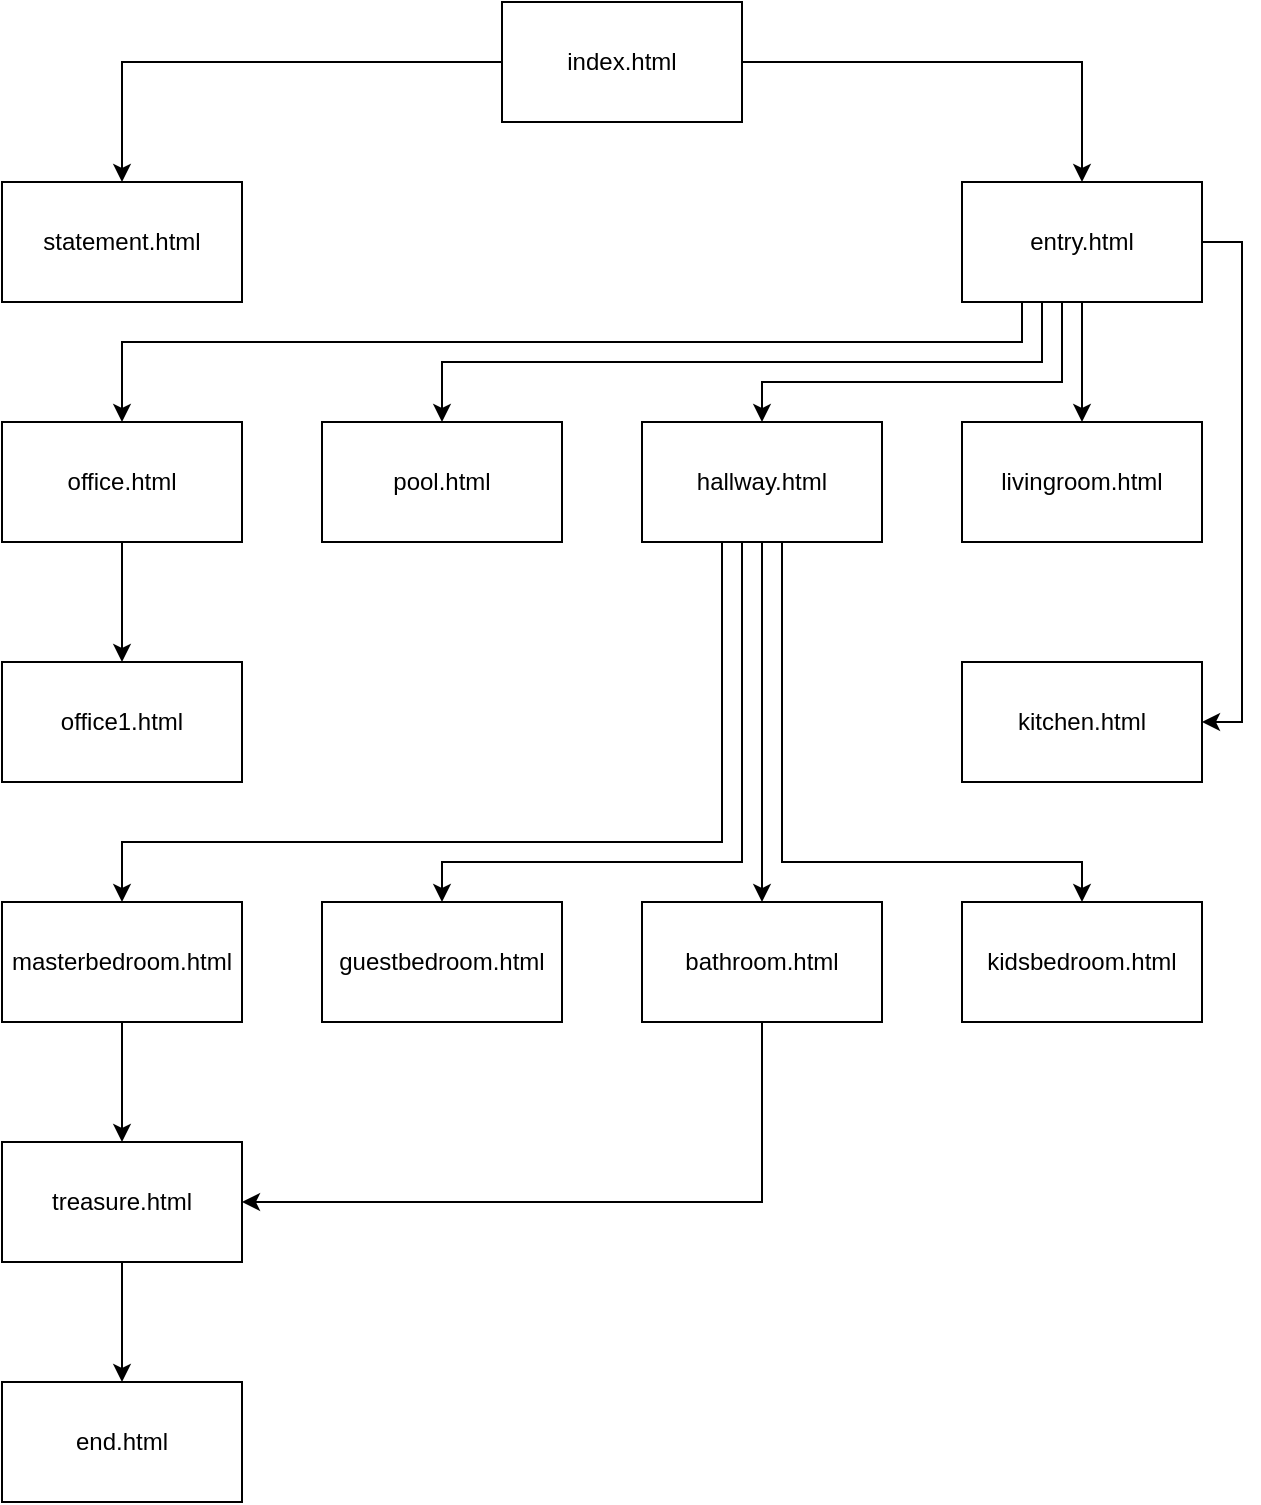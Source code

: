 <mxfile version="15.8.9" type="device"><diagram id="2zeWBlVpkMo3U-dJdn7z" name="Page-1"><mxGraphModel dx="1278" dy="531" grid="1" gridSize="10" guides="1" tooltips="1" connect="1" arrows="1" fold="1" page="1" pageScale="1" pageWidth="850" pageHeight="1100" math="0" shadow="0"><root><mxCell id="0"/><mxCell id="1" parent="0"/><mxCell id="pQ06TEBNmVi-OJxomOFi-3" style="edgeStyle=orthogonalEdgeStyle;rounded=0;orthogonalLoop=1;jettySize=auto;html=1;entryX=0.5;entryY=0;entryDx=0;entryDy=0;" edge="1" parent="1" source="pQ06TEBNmVi-OJxomOFi-1" target="pQ06TEBNmVi-OJxomOFi-2"><mxGeometry relative="1" as="geometry"/></mxCell><mxCell id="pQ06TEBNmVi-OJxomOFi-5" style="edgeStyle=orthogonalEdgeStyle;rounded=0;orthogonalLoop=1;jettySize=auto;html=1;entryX=0.5;entryY=0;entryDx=0;entryDy=0;" edge="1" parent="1" source="pQ06TEBNmVi-OJxomOFi-1" target="pQ06TEBNmVi-OJxomOFi-4"><mxGeometry relative="1" as="geometry"/></mxCell><mxCell id="pQ06TEBNmVi-OJxomOFi-1" value="index.html" style="rounded=0;whiteSpace=wrap;html=1;" vertex="1" parent="1"><mxGeometry x="370" y="30" width="120" height="60" as="geometry"/></mxCell><mxCell id="pQ06TEBNmVi-OJxomOFi-2" value="statement.html" style="rounded=0;whiteSpace=wrap;html=1;" vertex="1" parent="1"><mxGeometry x="120" y="120" width="120" height="60" as="geometry"/></mxCell><mxCell id="pQ06TEBNmVi-OJxomOFi-11" style="edgeStyle=orthogonalEdgeStyle;rounded=0;orthogonalLoop=1;jettySize=auto;html=1;entryX=0.5;entryY=0;entryDx=0;entryDy=0;" edge="1" parent="1" source="pQ06TEBNmVi-OJxomOFi-4" target="pQ06TEBNmVi-OJxomOFi-10"><mxGeometry relative="1" as="geometry"/></mxCell><mxCell id="pQ06TEBNmVi-OJxomOFi-12" style="edgeStyle=orthogonalEdgeStyle;rounded=0;orthogonalLoop=1;jettySize=auto;html=1;" edge="1" parent="1" source="pQ06TEBNmVi-OJxomOFi-4" target="pQ06TEBNmVi-OJxomOFi-9"><mxGeometry relative="1" as="geometry"><Array as="points"><mxPoint x="650" y="220"/><mxPoint x="500" y="220"/></Array></mxGeometry></mxCell><mxCell id="pQ06TEBNmVi-OJxomOFi-13" style="edgeStyle=orthogonalEdgeStyle;rounded=0;orthogonalLoop=1;jettySize=auto;html=1;" edge="1" parent="1" source="pQ06TEBNmVi-OJxomOFi-4" target="pQ06TEBNmVi-OJxomOFi-8"><mxGeometry relative="1" as="geometry"><Array as="points"><mxPoint x="640" y="210"/><mxPoint x="340" y="210"/></Array></mxGeometry></mxCell><mxCell id="pQ06TEBNmVi-OJxomOFi-14" style="edgeStyle=orthogonalEdgeStyle;rounded=0;orthogonalLoop=1;jettySize=auto;html=1;" edge="1" parent="1" source="pQ06TEBNmVi-OJxomOFi-4" target="pQ06TEBNmVi-OJxomOFi-6"><mxGeometry relative="1" as="geometry"><Array as="points"><mxPoint x="630" y="200"/><mxPoint x="180" y="200"/></Array></mxGeometry></mxCell><mxCell id="pQ06TEBNmVi-OJxomOFi-30" style="edgeStyle=orthogonalEdgeStyle;rounded=0;orthogonalLoop=1;jettySize=auto;html=1;entryX=1;entryY=0.5;entryDx=0;entryDy=0;" edge="1" parent="1" source="pQ06TEBNmVi-OJxomOFi-4" target="pQ06TEBNmVi-OJxomOFi-29"><mxGeometry relative="1" as="geometry"><Array as="points"><mxPoint x="740" y="150"/><mxPoint x="740" y="390"/></Array></mxGeometry></mxCell><mxCell id="pQ06TEBNmVi-OJxomOFi-4" value="entry.html" style="rounded=0;whiteSpace=wrap;html=1;" vertex="1" parent="1"><mxGeometry x="600" y="120" width="120" height="60" as="geometry"/></mxCell><mxCell id="pQ06TEBNmVi-OJxomOFi-18" style="rounded=0;orthogonalLoop=1;jettySize=auto;elbow=vertical;html=1;entryX=0.5;entryY=0;entryDx=0;entryDy=0;" edge="1" parent="1" source="pQ06TEBNmVi-OJxomOFi-6" target="pQ06TEBNmVi-OJxomOFi-7"><mxGeometry relative="1" as="geometry"/></mxCell><mxCell id="pQ06TEBNmVi-OJxomOFi-6" value="office.html" style="rounded=0;whiteSpace=wrap;html=1;" vertex="1" parent="1"><mxGeometry x="120" y="240" width="120" height="60" as="geometry"/></mxCell><mxCell id="pQ06TEBNmVi-OJxomOFi-7" value="office1.html" style="rounded=0;whiteSpace=wrap;html=1;" vertex="1" parent="1"><mxGeometry x="120" y="360" width="120" height="60" as="geometry"/></mxCell><mxCell id="pQ06TEBNmVi-OJxomOFi-8" value="pool.html" style="rounded=0;whiteSpace=wrap;html=1;" vertex="1" parent="1"><mxGeometry x="280" y="240" width="120" height="60" as="geometry"/></mxCell><mxCell id="pQ06TEBNmVi-OJxomOFi-27" style="edgeStyle=orthogonalEdgeStyle;rounded=0;orthogonalLoop=1;jettySize=auto;html=1;entryX=0.5;entryY=0;entryDx=0;entryDy=0;" edge="1" parent="1" source="pQ06TEBNmVi-OJxomOFi-9" target="pQ06TEBNmVi-OJxomOFi-20"><mxGeometry relative="1" as="geometry"><Array as="points"><mxPoint x="490" y="460"/><mxPoint x="340" y="460"/></Array></mxGeometry></mxCell><mxCell id="pQ06TEBNmVi-OJxomOFi-28" style="edgeStyle=orthogonalEdgeStyle;rounded=0;orthogonalLoop=1;jettySize=auto;html=1;entryX=0.5;entryY=0;entryDx=0;entryDy=0;" edge="1" parent="1" source="pQ06TEBNmVi-OJxomOFi-9" target="pQ06TEBNmVi-OJxomOFi-19"><mxGeometry relative="1" as="geometry"><Array as="points"><mxPoint x="480" y="450"/><mxPoint x="180" y="450"/></Array></mxGeometry></mxCell><mxCell id="pQ06TEBNmVi-OJxomOFi-37" style="edgeStyle=orthogonalEdgeStyle;rounded=0;orthogonalLoop=1;jettySize=auto;html=1;entryX=0.5;entryY=0;entryDx=0;entryDy=0;" edge="1" parent="1" source="pQ06TEBNmVi-OJxomOFi-9" target="pQ06TEBNmVi-OJxomOFi-22"><mxGeometry relative="1" as="geometry"/></mxCell><mxCell id="pQ06TEBNmVi-OJxomOFi-38" style="edgeStyle=orthogonalEdgeStyle;rounded=0;orthogonalLoop=1;jettySize=auto;html=1;entryX=0.5;entryY=0;entryDx=0;entryDy=0;" edge="1" parent="1" source="pQ06TEBNmVi-OJxomOFi-9" target="pQ06TEBNmVi-OJxomOFi-21"><mxGeometry relative="1" as="geometry"><Array as="points"><mxPoint x="510" y="460"/><mxPoint x="660" y="460"/></Array></mxGeometry></mxCell><mxCell id="pQ06TEBNmVi-OJxomOFi-9" value="hallway.html" style="rounded=0;whiteSpace=wrap;html=1;" vertex="1" parent="1"><mxGeometry x="440" y="240" width="120" height="60" as="geometry"/></mxCell><mxCell id="pQ06TEBNmVi-OJxomOFi-10" value="livingroom.html" style="rounded=0;whiteSpace=wrap;html=1;" vertex="1" parent="1"><mxGeometry x="600" y="240" width="120" height="60" as="geometry"/></mxCell><mxCell id="pQ06TEBNmVi-OJxomOFi-33" style="edgeStyle=orthogonalEdgeStyle;rounded=0;orthogonalLoop=1;jettySize=auto;html=1;entryX=0.5;entryY=0;entryDx=0;entryDy=0;" edge="1" parent="1" source="pQ06TEBNmVi-OJxomOFi-19" target="pQ06TEBNmVi-OJxomOFi-31"><mxGeometry relative="1" as="geometry"/></mxCell><mxCell id="pQ06TEBNmVi-OJxomOFi-19" value="masterbedroom.html" style="rounded=0;whiteSpace=wrap;html=1;" vertex="1" parent="1"><mxGeometry x="120" y="480" width="120" height="60" as="geometry"/></mxCell><mxCell id="pQ06TEBNmVi-OJxomOFi-20" value="guestbedroom.html" style="rounded=0;whiteSpace=wrap;html=1;" vertex="1" parent="1"><mxGeometry x="280" y="480" width="120" height="60" as="geometry"/></mxCell><mxCell id="pQ06TEBNmVi-OJxomOFi-39" style="edgeStyle=orthogonalEdgeStyle;rounded=0;orthogonalLoop=1;jettySize=auto;html=1;entryX=1;entryY=0.5;entryDx=0;entryDy=0;" edge="1" parent="1" source="pQ06TEBNmVi-OJxomOFi-22" target="pQ06TEBNmVi-OJxomOFi-31"><mxGeometry relative="1" as="geometry"><Array as="points"><mxPoint x="500" y="630"/></Array></mxGeometry></mxCell><mxCell id="pQ06TEBNmVi-OJxomOFi-22" value="bathroom.html" style="rounded=0;whiteSpace=wrap;html=1;" vertex="1" parent="1"><mxGeometry x="440" y="480" width="120" height="60" as="geometry"/></mxCell><mxCell id="pQ06TEBNmVi-OJxomOFi-29" value="kitchen.html" style="rounded=0;whiteSpace=wrap;html=1;" vertex="1" parent="1"><mxGeometry x="600" y="360" width="120" height="60" as="geometry"/></mxCell><mxCell id="pQ06TEBNmVi-OJxomOFi-34" style="edgeStyle=orthogonalEdgeStyle;rounded=0;orthogonalLoop=1;jettySize=auto;html=1;" edge="1" parent="1" source="pQ06TEBNmVi-OJxomOFi-31" target="pQ06TEBNmVi-OJxomOFi-32"><mxGeometry relative="1" as="geometry"/></mxCell><mxCell id="pQ06TEBNmVi-OJxomOFi-31" value="treasure.html" style="rounded=0;whiteSpace=wrap;html=1;" vertex="1" parent="1"><mxGeometry x="120" y="600" width="120" height="60" as="geometry"/></mxCell><mxCell id="pQ06TEBNmVi-OJxomOFi-32" value="end.html" style="rounded=0;whiteSpace=wrap;html=1;" vertex="1" parent="1"><mxGeometry x="120" y="720" width="120" height="60" as="geometry"/></mxCell><mxCell id="pQ06TEBNmVi-OJxomOFi-21" value="kidsbedroom.html" style="rounded=0;whiteSpace=wrap;html=1;" vertex="1" parent="1"><mxGeometry x="600" y="480" width="120" height="60" as="geometry"/></mxCell></root></mxGraphModel></diagram></mxfile>